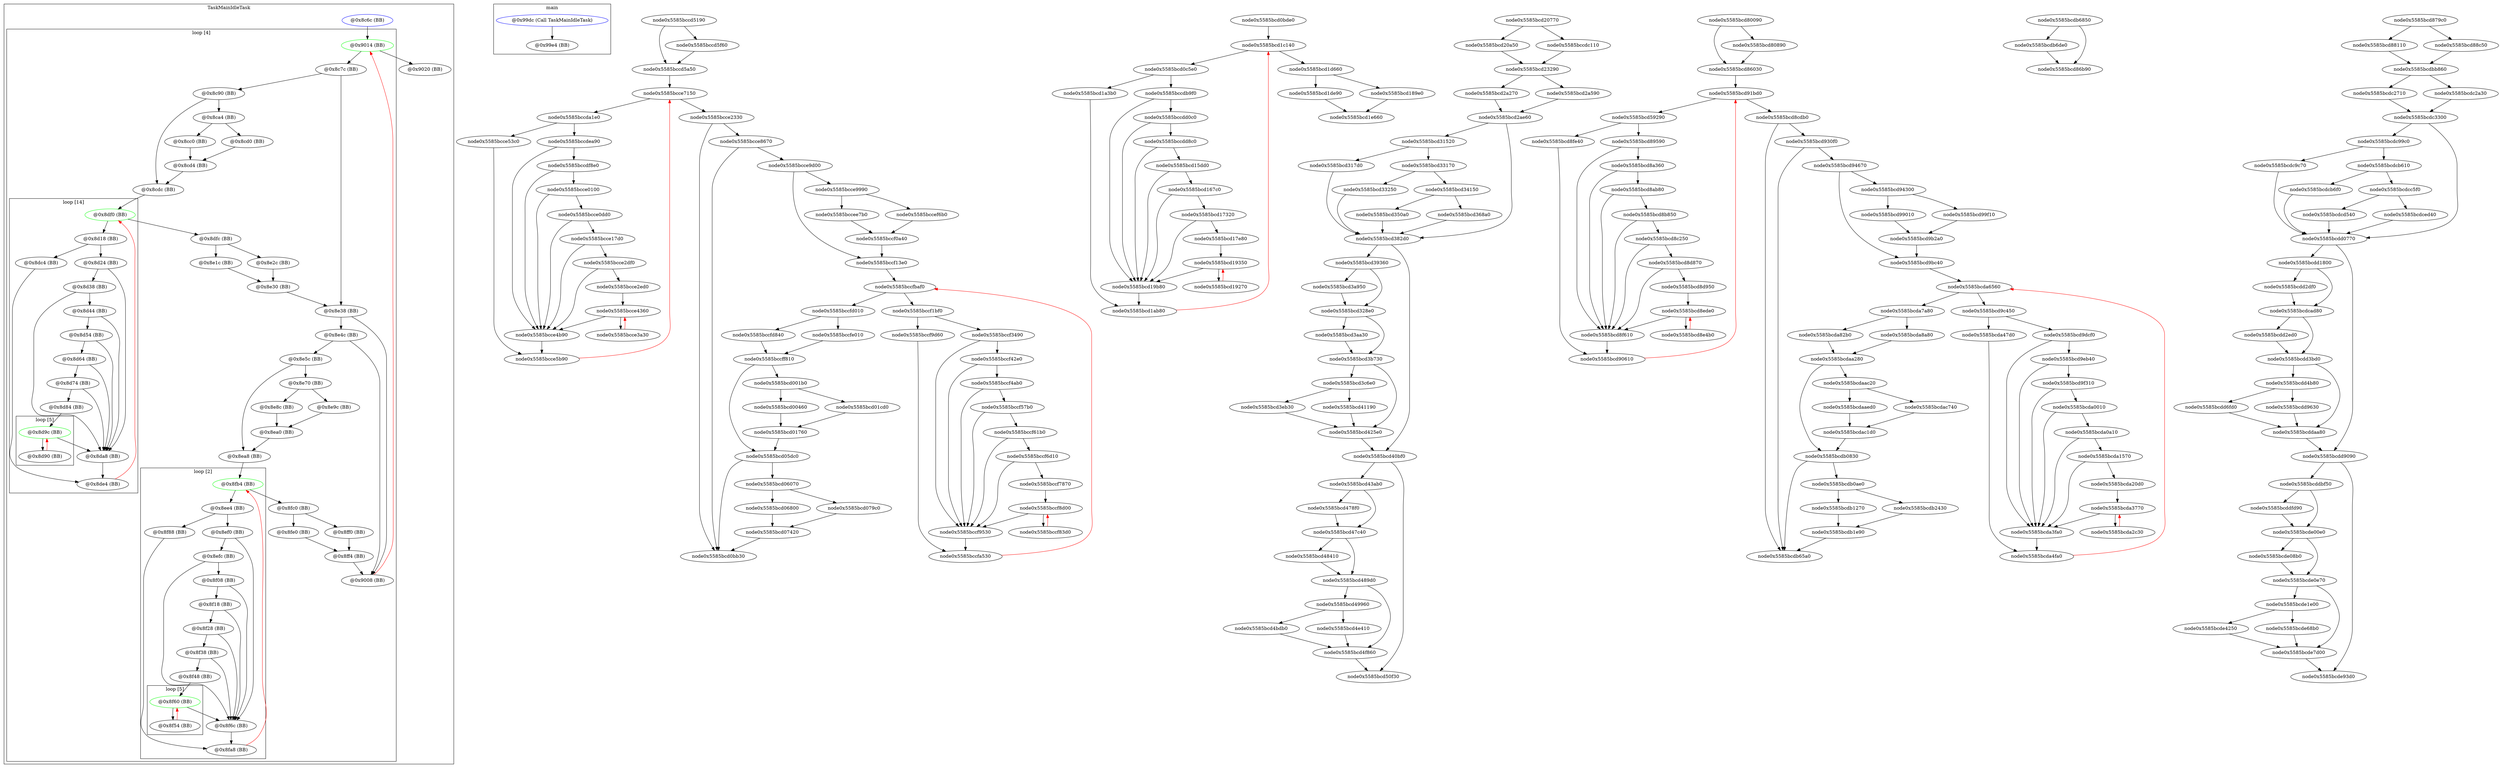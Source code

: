 digraph G {
subgraph cluster_TaskMainIdleTask {
graph [label = "TaskMainIdleTask"];
subgraph cluster_loop0x5585bcd85340 {
graph [label = "loop [4]"];
node0x5585bcd7ea50 [label = "@0x9014 (BB)" ,color="green"];
node0x5585bcd7e7a0 [label = "@0x9008 (BB)"];
node0x5585bcd6b080 [label = "@0x8e38 (BB)"];
node0x5585bcd50d60 [label = "@0x8c7c (BB)"];
node0x5585bcd6a6e0 [label = "@0x8e30 (BB)"];
node0x5585bcd68710 [label = "@0x8e1c (BB)"];
node0x5585bcd67ee0 [label = "@0x8dfc (BB)"];
node0x5585bcd669c0 [label = "@0x8df0 (BB)" ,color="green"];
node0x5585bcd5c300 [label = "@0x8cdc (BB)"];
node0x5585bcd23ed0 [label = "@0x8c90 (BB)"];
node0x5585bcd5b990 [label = "@0x8cd4 (BB)"];
node0x5585bcd56620 [label = "@0x8cc0 (BB)"];
node0x5585bcd248f0 [label = "@0x8ca4 (BB)"];
node0x5585bcd57580 [label = "@0x8cd0 (BB)"];
node0x5585bcd65400 [label = "@0x8de4 (BB)"];
node0x5585bcd63c60 [label = "@0x8da8 (BB)"];
node0x5585bcd5f160 [label = "@0x8d24 (BB)"];
node0x5585bcd5cb10 [label = "@0x8d18 (BB)"];
node0x5585bcd5f240 [label = "@0x8d38 (BB)"];
node0x5585bcd5fa10 [label = "@0x8d44 (BB)"];
node0x5585bcd60710 [label = "@0x8d54 (BB)"];
node0x5585bcd61110 [label = "@0x8d64 (BB)"];
node0x5585bcd61c70 [label = "@0x8d74 (BB)"];
node0x5585bcd5e3b0 [label = "@0x8d9c (BB)" ,color="green"];
node0x5585bcd627d0 [label = "@0x8d84 (BB)"];
node0x5585bcd63330 [label = "@0x8d90 (BB)"];
node0x5585bcd64c30 [label = "@0x8dc4 (BB)"];
node0x5585bcd68ee0 [label = "@0x8e2c (BB)"];
node0x5585bcd6b330 [label = "@0x8e4c (BB)"];
node0x5585bcd7de00 [label = "@0x8ff4 (BB)"];
node0x5585bcd7be30 [label = "@0x8fe0 (BB)"];
node0x5585bcd7b600 [label = "@0x8fc0 (BB)"];
node0x5585bcd7a0e0 [label = "@0x8fb4 (BB)" ,color="green"];
node0x5585bcd6fd10 [label = "@0x8ea8 (BB)"];
node0x5585bcd6b890 [label = "@0x8e5c (BB)"];
node0x5585bcd6f370 [label = "@0x8ea0 (BB)"];
node0x5585bcd6d0e0 [label = "@0x8e8c (BB)"];
node0x5585bcd6c7b0 [label = "@0x8e70 (BB)"];
node0x5585bcd6dfe0 [label = "@0x8e9c (BB)"];
node0x5585bcd78b20 [label = "@0x8fa8 (BB)"];
node0x5585bcd77b20 [label = "@0x8f6c (BB)"];
node0x5585bcd71fb0 [label = "@0x8ef0 (BB)"];
node0x5585bcd70730 [label = "@0x8ee4 (BB)"];
node0x5585bcd72e00 [label = "@0x8efc (BB)"];
node0x5585bcd735d0 [label = "@0x8f08 (BB)"];
node0x5585bcd73da0 [label = "@0x8f18 (BB)"];
node0x5585bcd747a0 [label = "@0x8f28 (BB)"];
node0x5585bcd75300 [label = "@0x8f38 (BB)"];
node0x5585bcd772f0 [label = "@0x8f60 (BB)" ,color="green"];
node0x5585bcd75e60 [label = "@0x8f48 (BB)"];
node0x5585bcd769c0 [label = "@0x8f54 (BB)"];
node0x5585bcd78350 [label = "@0x8f88 (BB)"];
node0x5585bcd7c600 [label = "@0x8ff0 (BB)"];
subgraph cluster_loop0x5585bcd23a90 {
graph [label = "loop [14]"];
node0x5585bcd669c0;
node0x5585bcd65400;
node0x5585bcd63c60;
node0x5585bcd5f160;
node0x5585bcd5cb10;
node0x5585bcd5f240;
node0x5585bcd5fa10;
node0x5585bcd60710;
node0x5585bcd61110;
node0x5585bcd61c70;
node0x5585bcd5e3b0;
node0x5585bcd627d0;
node0x5585bcd63330;
node0x5585bcd64c30;
subgraph cluster_loop0x5585bccdbe50 {
graph [label = "loop [5]"];
node0x5585bcd5e3b0;
node0x5585bcd63330;
}
}
subgraph cluster_loop0x5585bcd85190 {
graph [label = "loop [2]"];
node0x5585bcd7a0e0;
node0x5585bcd78b20;
node0x5585bcd77b20;
node0x5585bcd71fb0;
node0x5585bcd70730;
node0x5585bcd72e00;
node0x5585bcd735d0;
node0x5585bcd73da0;
node0x5585bcd747a0;
node0x5585bcd75300;
node0x5585bcd772f0;
node0x5585bcd75e60;
node0x5585bcd769c0;
node0x5585bcd78350;
subgraph cluster_loop0x5585bcd84f90 {
graph [label = "loop [5]"];
node0x5585bcd772f0;
node0x5585bcd769c0;
}
}
}
node0x5585bcd50a80 [label = "@0x8c6c (BB)" ,color="blue"];
node0x5585bcd50d60;
node0x5585bcd23ed0;
node0x5585bcd248f0;
node0x5585bcd56620;
node0x5585bcd57580;
node0x5585bcd5b990;
node0x5585bcd5c300;
node0x5585bcd5cb10;
node0x5585bcd5f160;
node0x5585bcd5f240;
node0x5585bcd5fa10;
node0x5585bcd60710;
node0x5585bcd61110;
node0x5585bcd61c70;
node0x5585bcd627d0;
node0x5585bcd63330;
node0x5585bcd5e3b0;
node0x5585bcd63c60;
node0x5585bcd64c30;
node0x5585bcd65400;
node0x5585bcd669c0;
node0x5585bcd67ee0;
node0x5585bcd68710;
node0x5585bcd68ee0;
node0x5585bcd6a6e0;
node0x5585bcd6b080;
node0x5585bcd6b330;
node0x5585bcd6b890;
node0x5585bcd6c7b0;
node0x5585bcd6d0e0;
node0x5585bcd6dfe0;
node0x5585bcd6f370;
node0x5585bcd6fd10;
node0x5585bcd70730;
node0x5585bcd71fb0;
node0x5585bcd72e00;
node0x5585bcd735d0;
node0x5585bcd73da0;
node0x5585bcd747a0;
node0x5585bcd75300;
node0x5585bcd75e60;
node0x5585bcd769c0;
node0x5585bcd772f0;
node0x5585bcd77b20;
node0x5585bcd78350;
node0x5585bcd78b20;
node0x5585bcd7a0e0;
node0x5585bcd7b600;
node0x5585bcd7be30;
node0x5585bcd7c600;
node0x5585bcd7de00;
node0x5585bcd7e7a0;
node0x5585bcd7ea50;
node0x5585bcd7f970 [label = "@0x9020 (BB)"];
}
subgraph cluster_main {
graph [label = "main"];
node0x5585bcde8f20 [label = "@0x99dc (Call TaskMainIdleTask)" ,color="blue"];
node0x5585bcde9200 [label = "@0x99e4 (BB)"];
}
node0x5585bccd5190 -> node0x5585bccd5f60;
node0x5585bccd5190 -> node0x5585bccd5a50;
node0x5585bccd5f60 -> node0x5585bccd5a50;
node0x5585bccd5a50 -> node0x5585bcce7150;
node0x5585bccda1e0 -> node0x5585bccdea90;
node0x5585bccda1e0 -> node0x5585bcce53c0;
node0x5585bccdea90 -> node0x5585bccdf8e0;
node0x5585bccdea90 -> node0x5585bcce4b90;
node0x5585bccdf8e0 -> node0x5585bcce0100;
node0x5585bccdf8e0 -> node0x5585bcce4b90;
node0x5585bcce0100 -> node0x5585bcce0dd0;
node0x5585bcce0100 -> node0x5585bcce4b90;
node0x5585bcce0dd0 -> node0x5585bcce17d0;
node0x5585bcce0dd0 -> node0x5585bcce4b90;
node0x5585bcce17d0 -> node0x5585bcce2df0;
node0x5585bcce17d0 -> node0x5585bcce4b90;
node0x5585bcce2df0 -> node0x5585bcce2ed0;
node0x5585bcce2df0 -> node0x5585bcce4b90;
node0x5585bcce2ed0 -> node0x5585bcce4360;
node0x5585bcce3a30 -> node0x5585bcce4360[color="red"];
node0x5585bcce4360 -> node0x5585bcce3a30;
node0x5585bcce4360 -> node0x5585bcce4b90;
node0x5585bcce4b90 -> node0x5585bcce5b90;
node0x5585bcce53c0 -> node0x5585bcce5b90;
node0x5585bcce5b90 -> node0x5585bcce7150[color="red"];
node0x5585bcce7150 -> node0x5585bccda1e0;
node0x5585bcce7150 -> node0x5585bcce2330;
node0x5585bcce2330 -> node0x5585bcce8670;
node0x5585bcce2330 -> node0x5585bcd0bb30;
node0x5585bcce8670 -> node0x5585bcce9d00;
node0x5585bcce8670 -> node0x5585bcd0bb30;
node0x5585bcce9d00 -> node0x5585bcce9990;
node0x5585bcce9d00 -> node0x5585bccf13e0;
node0x5585bcce9990 -> node0x5585bccee7b0;
node0x5585bcce9990 -> node0x5585bccef6b0;
node0x5585bccee7b0 -> node0x5585bccf0a40;
node0x5585bccef6b0 -> node0x5585bccf0a40;
node0x5585bccf0a40 -> node0x5585bccf13e0;
node0x5585bccf13e0 -> node0x5585bccfbaf0;
node0x5585bccf1bf0 -> node0x5585bccf3490;
node0x5585bccf1bf0 -> node0x5585bccf9d60;
node0x5585bccf3490 -> node0x5585bccf42e0;
node0x5585bccf3490 -> node0x5585bccf9530;
node0x5585bccf42e0 -> node0x5585bccf4ab0;
node0x5585bccf42e0 -> node0x5585bccf9530;
node0x5585bccf4ab0 -> node0x5585bccf57b0;
node0x5585bccf4ab0 -> node0x5585bccf9530;
node0x5585bccf57b0 -> node0x5585bccf61b0;
node0x5585bccf57b0 -> node0x5585bccf9530;
node0x5585bccf61b0 -> node0x5585bccf6d10;
node0x5585bccf61b0 -> node0x5585bccf9530;
node0x5585bccf6d10 -> node0x5585bccf7870;
node0x5585bccf6d10 -> node0x5585bccf9530;
node0x5585bccf7870 -> node0x5585bccf8d00;
node0x5585bccf83d0 -> node0x5585bccf8d00[color="red"];
node0x5585bccf8d00 -> node0x5585bccf83d0;
node0x5585bccf8d00 -> node0x5585bccf9530;
node0x5585bccf9530 -> node0x5585bccfa530;
node0x5585bccf9d60 -> node0x5585bccfa530;
node0x5585bccfa530 -> node0x5585bccfbaf0[color="red"];
node0x5585bccfbaf0 -> node0x5585bccf1bf0;
node0x5585bccfbaf0 -> node0x5585bccfd010;
node0x5585bccfd010 -> node0x5585bccfd840;
node0x5585bccfd010 -> node0x5585bccfe010;
node0x5585bccfd840 -> node0x5585bccff810;
node0x5585bccfe010 -> node0x5585bccff810;
node0x5585bccff810 -> node0x5585bcd001b0;
node0x5585bccff810 -> node0x5585bcd05dc0;
node0x5585bcd001b0 -> node0x5585bcd00460;
node0x5585bcd001b0 -> node0x5585bcd01cd0;
node0x5585bcd00460 -> node0x5585bcd01760;
node0x5585bcd01cd0 -> node0x5585bcd01760;
node0x5585bcd01760 -> node0x5585bcd05dc0;
node0x5585bcd05dc0 -> node0x5585bcd06070;
node0x5585bcd05dc0 -> node0x5585bcd0bb30;
node0x5585bcd06070 -> node0x5585bcd06800;
node0x5585bcd06070 -> node0x5585bcd079c0;
node0x5585bcd06800 -> node0x5585bcd07420;
node0x5585bcd079c0 -> node0x5585bcd07420;
node0x5585bcd07420 -> node0x5585bcd0bb30;
node0x5585bcd0bde0 -> node0x5585bcd1c140;
node0x5585bcd0c5e0 -> node0x5585bccdb9f0;
node0x5585bcd0c5e0 -> node0x5585bcd1a3b0;
node0x5585bccdb9f0 -> node0x5585bccdd0c0;
node0x5585bccdb9f0 -> node0x5585bcd19b80;
node0x5585bccdd0c0 -> node0x5585bccdd8c0;
node0x5585bccdd0c0 -> node0x5585bcd19b80;
node0x5585bccdd8c0 -> node0x5585bcd15dd0;
node0x5585bccdd8c0 -> node0x5585bcd19b80;
node0x5585bcd15dd0 -> node0x5585bcd167c0;
node0x5585bcd15dd0 -> node0x5585bcd19b80;
node0x5585bcd167c0 -> node0x5585bcd17320;
node0x5585bcd167c0 -> node0x5585bcd19b80;
node0x5585bcd17320 -> node0x5585bcd17e80;
node0x5585bcd17320 -> node0x5585bcd19b80;
node0x5585bcd17e80 -> node0x5585bcd19350;
node0x5585bcd19270 -> node0x5585bcd19350[color="red"];
node0x5585bcd19350 -> node0x5585bcd19270;
node0x5585bcd19350 -> node0x5585bcd19b80;
node0x5585bcd19b80 -> node0x5585bcd1ab80;
node0x5585bcd1a3b0 -> node0x5585bcd1ab80;
node0x5585bcd1ab80 -> node0x5585bcd1c140[color="red"];
node0x5585bcd1c140 -> node0x5585bcd0c5e0;
node0x5585bcd1c140 -> node0x5585bcd1d660;
node0x5585bcd1d660 -> node0x5585bcd1de90;
node0x5585bcd1d660 -> node0x5585bcd189e0;
node0x5585bcd1de90 -> node0x5585bcd1e660;
node0x5585bcd189e0 -> node0x5585bcd1e660;
node0x5585bcd20770 -> node0x5585bcd20a50;
node0x5585bcd20770 -> node0x5585bccdc110;
node0x5585bcd20a50 -> node0x5585bcd23290;
node0x5585bccdc110 -> node0x5585bcd23290;
node0x5585bcd23290 -> node0x5585bcd2a270;
node0x5585bcd23290 -> node0x5585bcd2a590;
node0x5585bcd2a270 -> node0x5585bcd2ae60;
node0x5585bcd2a590 -> node0x5585bcd2ae60;
node0x5585bcd2ae60 -> node0x5585bcd31520;
node0x5585bcd2ae60 -> node0x5585bcd382d0;
node0x5585bcd31520 -> node0x5585bcd317d0;
node0x5585bcd31520 -> node0x5585bcd33170;
node0x5585bcd317d0 -> node0x5585bcd382d0;
node0x5585bcd33170 -> node0x5585bcd33250;
node0x5585bcd33170 -> node0x5585bcd34150;
node0x5585bcd33250 -> node0x5585bcd382d0;
node0x5585bcd34150 -> node0x5585bcd350a0;
node0x5585bcd34150 -> node0x5585bcd368a0;
node0x5585bcd350a0 -> node0x5585bcd382d0;
node0x5585bcd368a0 -> node0x5585bcd382d0;
node0x5585bcd382d0 -> node0x5585bcd39360;
node0x5585bcd382d0 -> node0x5585bcd40bf0;
node0x5585bcd39360 -> node0x5585bcd3a950;
node0x5585bcd39360 -> node0x5585bcd328e0;
node0x5585bcd3a950 -> node0x5585bcd328e0;
node0x5585bcd328e0 -> node0x5585bcd3aa30;
node0x5585bcd328e0 -> node0x5585bcd3b730;
node0x5585bcd3aa30 -> node0x5585bcd3b730;
node0x5585bcd3b730 -> node0x5585bcd3c6e0;
node0x5585bcd3b730 -> node0x5585bcd425e0;
node0x5585bcd3c6e0 -> node0x5585bcd3eb30;
node0x5585bcd3c6e0 -> node0x5585bcd41190;
node0x5585bcd3eb30 -> node0x5585bcd425e0;
node0x5585bcd41190 -> node0x5585bcd425e0;
node0x5585bcd425e0 -> node0x5585bcd40bf0;
node0x5585bcd40bf0 -> node0x5585bcd43ab0;
node0x5585bcd40bf0 -> node0x5585bcd50f30;
node0x5585bcd43ab0 -> node0x5585bcd478f0;
node0x5585bcd43ab0 -> node0x5585bcd47c40;
node0x5585bcd478f0 -> node0x5585bcd47c40;
node0x5585bcd47c40 -> node0x5585bcd48410;
node0x5585bcd47c40 -> node0x5585bcd489d0;
node0x5585bcd48410 -> node0x5585bcd489d0;
node0x5585bcd489d0 -> node0x5585bcd49960;
node0x5585bcd489d0 -> node0x5585bcd4f860;
node0x5585bcd49960 -> node0x5585bcd4bdb0;
node0x5585bcd49960 -> node0x5585bcd4e410;
node0x5585bcd4bdb0 -> node0x5585bcd4f860;
node0x5585bcd4e410 -> node0x5585bcd4f860;
node0x5585bcd4f860 -> node0x5585bcd50f30;
node0x5585bcd50a80 -> node0x5585bcd7ea50;
node0x5585bcd50d60 -> node0x5585bcd23ed0;
node0x5585bcd50d60 -> node0x5585bcd6b080;
node0x5585bcd23ed0 -> node0x5585bcd248f0;
node0x5585bcd23ed0 -> node0x5585bcd5c300;
node0x5585bcd248f0 -> node0x5585bcd56620;
node0x5585bcd248f0 -> node0x5585bcd57580;
node0x5585bcd56620 -> node0x5585bcd5b990;
node0x5585bcd57580 -> node0x5585bcd5b990;
node0x5585bcd5b990 -> node0x5585bcd5c300;
node0x5585bcd5c300 -> node0x5585bcd669c0;
node0x5585bcd5cb10 -> node0x5585bcd5f160;
node0x5585bcd5cb10 -> node0x5585bcd64c30;
node0x5585bcd5f160 -> node0x5585bcd5f240;
node0x5585bcd5f160 -> node0x5585bcd63c60;
node0x5585bcd5f240 -> node0x5585bcd5fa10;
node0x5585bcd5f240 -> node0x5585bcd63c60;
node0x5585bcd5fa10 -> node0x5585bcd60710;
node0x5585bcd5fa10 -> node0x5585bcd63c60;
node0x5585bcd60710 -> node0x5585bcd61110;
node0x5585bcd60710 -> node0x5585bcd63c60;
node0x5585bcd61110 -> node0x5585bcd61c70;
node0x5585bcd61110 -> node0x5585bcd63c60;
node0x5585bcd61c70 -> node0x5585bcd627d0;
node0x5585bcd61c70 -> node0x5585bcd63c60;
node0x5585bcd627d0 -> node0x5585bcd5e3b0;
node0x5585bcd63330 -> node0x5585bcd5e3b0[color="red"];
node0x5585bcd5e3b0 -> node0x5585bcd63330;
node0x5585bcd5e3b0 -> node0x5585bcd63c60;
node0x5585bcd63c60 -> node0x5585bcd65400;
node0x5585bcd64c30 -> node0x5585bcd65400;
node0x5585bcd65400 -> node0x5585bcd669c0[color="red"];
node0x5585bcd669c0 -> node0x5585bcd5cb10;
node0x5585bcd669c0 -> node0x5585bcd67ee0;
node0x5585bcd67ee0 -> node0x5585bcd68710;
node0x5585bcd67ee0 -> node0x5585bcd68ee0;
node0x5585bcd68710 -> node0x5585bcd6a6e0;
node0x5585bcd68ee0 -> node0x5585bcd6a6e0;
node0x5585bcd6a6e0 -> node0x5585bcd6b080;
node0x5585bcd6b080 -> node0x5585bcd6b330;
node0x5585bcd6b080 -> node0x5585bcd7e7a0;
node0x5585bcd6b330 -> node0x5585bcd6b890;
node0x5585bcd6b330 -> node0x5585bcd7e7a0;
node0x5585bcd6b890 -> node0x5585bcd6c7b0;
node0x5585bcd6b890 -> node0x5585bcd6fd10;
node0x5585bcd6c7b0 -> node0x5585bcd6d0e0;
node0x5585bcd6c7b0 -> node0x5585bcd6dfe0;
node0x5585bcd6d0e0 -> node0x5585bcd6f370;
node0x5585bcd6dfe0 -> node0x5585bcd6f370;
node0x5585bcd6f370 -> node0x5585bcd6fd10;
node0x5585bcd6fd10 -> node0x5585bcd7a0e0;
node0x5585bcd70730 -> node0x5585bcd71fb0;
node0x5585bcd70730 -> node0x5585bcd78350;
node0x5585bcd71fb0 -> node0x5585bcd72e00;
node0x5585bcd71fb0 -> node0x5585bcd77b20;
node0x5585bcd72e00 -> node0x5585bcd735d0;
node0x5585bcd72e00 -> node0x5585bcd77b20;
node0x5585bcd735d0 -> node0x5585bcd73da0;
node0x5585bcd735d0 -> node0x5585bcd77b20;
node0x5585bcd73da0 -> node0x5585bcd747a0;
node0x5585bcd73da0 -> node0x5585bcd77b20;
node0x5585bcd747a0 -> node0x5585bcd75300;
node0x5585bcd747a0 -> node0x5585bcd77b20;
node0x5585bcd75300 -> node0x5585bcd75e60;
node0x5585bcd75300 -> node0x5585bcd77b20;
node0x5585bcd75e60 -> node0x5585bcd772f0;
node0x5585bcd769c0 -> node0x5585bcd772f0[color="red"];
node0x5585bcd772f0 -> node0x5585bcd769c0;
node0x5585bcd772f0 -> node0x5585bcd77b20;
node0x5585bcd77b20 -> node0x5585bcd78b20;
node0x5585bcd78350 -> node0x5585bcd78b20;
node0x5585bcd78b20 -> node0x5585bcd7a0e0[color="red"];
node0x5585bcd7a0e0 -> node0x5585bcd70730;
node0x5585bcd7a0e0 -> node0x5585bcd7b600;
node0x5585bcd7b600 -> node0x5585bcd7be30;
node0x5585bcd7b600 -> node0x5585bcd7c600;
node0x5585bcd7be30 -> node0x5585bcd7de00;
node0x5585bcd7c600 -> node0x5585bcd7de00;
node0x5585bcd7de00 -> node0x5585bcd7e7a0;
node0x5585bcd7e7a0 -> node0x5585bcd7ea50[color="red"];
node0x5585bcd7ea50 -> node0x5585bcd50d60;
node0x5585bcd7ea50 -> node0x5585bcd7f970;
node0x5585bcd80090 -> node0x5585bcd80890;
node0x5585bcd80090 -> node0x5585bcd86030;
node0x5585bcd80890 -> node0x5585bcd86030;
node0x5585bcd86030 -> node0x5585bcd91bd0;
node0x5585bcd59290 -> node0x5585bcd89590;
node0x5585bcd59290 -> node0x5585bcd8fe40;
node0x5585bcd89590 -> node0x5585bcd8a360;
node0x5585bcd89590 -> node0x5585bcd8f610;
node0x5585bcd8a360 -> node0x5585bcd8ab80;
node0x5585bcd8a360 -> node0x5585bcd8f610;
node0x5585bcd8ab80 -> node0x5585bcd8b850;
node0x5585bcd8ab80 -> node0x5585bcd8f610;
node0x5585bcd8b850 -> node0x5585bcd8c250;
node0x5585bcd8b850 -> node0x5585bcd8f610;
node0x5585bcd8c250 -> node0x5585bcd8d870;
node0x5585bcd8c250 -> node0x5585bcd8f610;
node0x5585bcd8d870 -> node0x5585bcd8d950;
node0x5585bcd8d870 -> node0x5585bcd8f610;
node0x5585bcd8d950 -> node0x5585bcd8ede0;
node0x5585bcd8e4b0 -> node0x5585bcd8ede0[color="red"];
node0x5585bcd8ede0 -> node0x5585bcd8e4b0;
node0x5585bcd8ede0 -> node0x5585bcd8f610;
node0x5585bcd8f610 -> node0x5585bcd90610;
node0x5585bcd8fe40 -> node0x5585bcd90610;
node0x5585bcd90610 -> node0x5585bcd91bd0[color="red"];
node0x5585bcd91bd0 -> node0x5585bcd59290;
node0x5585bcd91bd0 -> node0x5585bcd8cdb0;
node0x5585bcd8cdb0 -> node0x5585bcd930f0;
node0x5585bcd8cdb0 -> node0x5585bcdb65a0;
node0x5585bcd930f0 -> node0x5585bcd94670;
node0x5585bcd930f0 -> node0x5585bcdb65a0;
node0x5585bcd94670 -> node0x5585bcd94300;
node0x5585bcd94670 -> node0x5585bcd9bc40;
node0x5585bcd94300 -> node0x5585bcd99010;
node0x5585bcd94300 -> node0x5585bcd99f10;
node0x5585bcd99010 -> node0x5585bcd9b2a0;
node0x5585bcd99f10 -> node0x5585bcd9b2a0;
node0x5585bcd9b2a0 -> node0x5585bcd9bc40;
node0x5585bcd9bc40 -> node0x5585bcda6560;
node0x5585bcd9c450 -> node0x5585bcd9dcf0;
node0x5585bcd9c450 -> node0x5585bcda47d0;
node0x5585bcd9dcf0 -> node0x5585bcd9eb40;
node0x5585bcd9dcf0 -> node0x5585bcda3fa0;
node0x5585bcd9eb40 -> node0x5585bcd9f310;
node0x5585bcd9eb40 -> node0x5585bcda3fa0;
node0x5585bcd9f310 -> node0x5585bcda0010;
node0x5585bcd9f310 -> node0x5585bcda3fa0;
node0x5585bcda0010 -> node0x5585bcda0a10;
node0x5585bcda0010 -> node0x5585bcda3fa0;
node0x5585bcda0a10 -> node0x5585bcda1570;
node0x5585bcda0a10 -> node0x5585bcda3fa0;
node0x5585bcda1570 -> node0x5585bcda20d0;
node0x5585bcda1570 -> node0x5585bcda3fa0;
node0x5585bcda20d0 -> node0x5585bcda3770;
node0x5585bcda2c30 -> node0x5585bcda3770[color="red"];
node0x5585bcda3770 -> node0x5585bcda2c30;
node0x5585bcda3770 -> node0x5585bcda3fa0;
node0x5585bcda3fa0 -> node0x5585bcda4fa0;
node0x5585bcda47d0 -> node0x5585bcda4fa0;
node0x5585bcda4fa0 -> node0x5585bcda6560[color="red"];
node0x5585bcda6560 -> node0x5585bcd9c450;
node0x5585bcda6560 -> node0x5585bcda7a80;
node0x5585bcda7a80 -> node0x5585bcda82b0;
node0x5585bcda7a80 -> node0x5585bcda8a80;
node0x5585bcda82b0 -> node0x5585bcdaa280;
node0x5585bcda8a80 -> node0x5585bcdaa280;
node0x5585bcdaa280 -> node0x5585bcdaac20;
node0x5585bcdaa280 -> node0x5585bcdb0830;
node0x5585bcdaac20 -> node0x5585bcdaaed0;
node0x5585bcdaac20 -> node0x5585bcdac740;
node0x5585bcdaaed0 -> node0x5585bcdac1d0;
node0x5585bcdac740 -> node0x5585bcdac1d0;
node0x5585bcdac1d0 -> node0x5585bcdb0830;
node0x5585bcdb0830 -> node0x5585bcdb0ae0;
node0x5585bcdb0830 -> node0x5585bcdb65a0;
node0x5585bcdb0ae0 -> node0x5585bcdb1270;
node0x5585bcdb0ae0 -> node0x5585bcdb2430;
node0x5585bcdb1270 -> node0x5585bcdb1e90;
node0x5585bcdb2430 -> node0x5585bcdb1e90;
node0x5585bcdb1e90 -> node0x5585bcdb65a0;
node0x5585bcdb6850 -> node0x5585bcdb6de0;
node0x5585bcdb6850 -> node0x5585bcd86b90;
node0x5585bcdb6de0 -> node0x5585bcd86b90;
node0x5585bcd879c0 -> node0x5585bcd88110;
node0x5585bcd879c0 -> node0x5585bcd88c50;
node0x5585bcd88110 -> node0x5585bcdbb860;
node0x5585bcd88c50 -> node0x5585bcdbb860;
node0x5585bcdbb860 -> node0x5585bcdc2710;
node0x5585bcdbb860 -> node0x5585bcdc2a30;
node0x5585bcdc2710 -> node0x5585bcdc3300;
node0x5585bcdc2a30 -> node0x5585bcdc3300;
node0x5585bcdc3300 -> node0x5585bcdc99c0;
node0x5585bcdc3300 -> node0x5585bcdd0770;
node0x5585bcdc99c0 -> node0x5585bcdc9c70;
node0x5585bcdc99c0 -> node0x5585bcdcb610;
node0x5585bcdc9c70 -> node0x5585bcdd0770;
node0x5585bcdcb610 -> node0x5585bcdcb6f0;
node0x5585bcdcb610 -> node0x5585bcdcc5f0;
node0x5585bcdcb6f0 -> node0x5585bcdd0770;
node0x5585bcdcc5f0 -> node0x5585bcdcd540;
node0x5585bcdcc5f0 -> node0x5585bcdced40;
node0x5585bcdcd540 -> node0x5585bcdd0770;
node0x5585bcdced40 -> node0x5585bcdd0770;
node0x5585bcdd0770 -> node0x5585bcdd1800;
node0x5585bcdd0770 -> node0x5585bcdd9090;
node0x5585bcdd1800 -> node0x5585bcdd2df0;
node0x5585bcdd1800 -> node0x5585bcdcad80;
node0x5585bcdd2df0 -> node0x5585bcdcad80;
node0x5585bcdcad80 -> node0x5585bcdd2ed0;
node0x5585bcdcad80 -> node0x5585bcdd3bd0;
node0x5585bcdd2ed0 -> node0x5585bcdd3bd0;
node0x5585bcdd3bd0 -> node0x5585bcdd4b80;
node0x5585bcdd3bd0 -> node0x5585bcddaa80;
node0x5585bcdd4b80 -> node0x5585bcdd6fd0;
node0x5585bcdd4b80 -> node0x5585bcdd9630;
node0x5585bcdd6fd0 -> node0x5585bcddaa80;
node0x5585bcdd9630 -> node0x5585bcddaa80;
node0x5585bcddaa80 -> node0x5585bcdd9090;
node0x5585bcdd9090 -> node0x5585bcddbf50;
node0x5585bcdd9090 -> node0x5585bcde93d0;
node0x5585bcddbf50 -> node0x5585bcddfd90;
node0x5585bcddbf50 -> node0x5585bcde00e0;
node0x5585bcddfd90 -> node0x5585bcde00e0;
node0x5585bcde00e0 -> node0x5585bcde08b0;
node0x5585bcde00e0 -> node0x5585bcde0e70;
node0x5585bcde08b0 -> node0x5585bcde0e70;
node0x5585bcde0e70 -> node0x5585bcde1e00;
node0x5585bcde0e70 -> node0x5585bcde7d00;
node0x5585bcde1e00 -> node0x5585bcde4250;
node0x5585bcde1e00 -> node0x5585bcde68b0;
node0x5585bcde4250 -> node0x5585bcde7d00;
node0x5585bcde68b0 -> node0x5585bcde7d00;
node0x5585bcde7d00 -> node0x5585bcde93d0;
node0x5585bcde8f20 -> node0x5585bcde9200;
}
